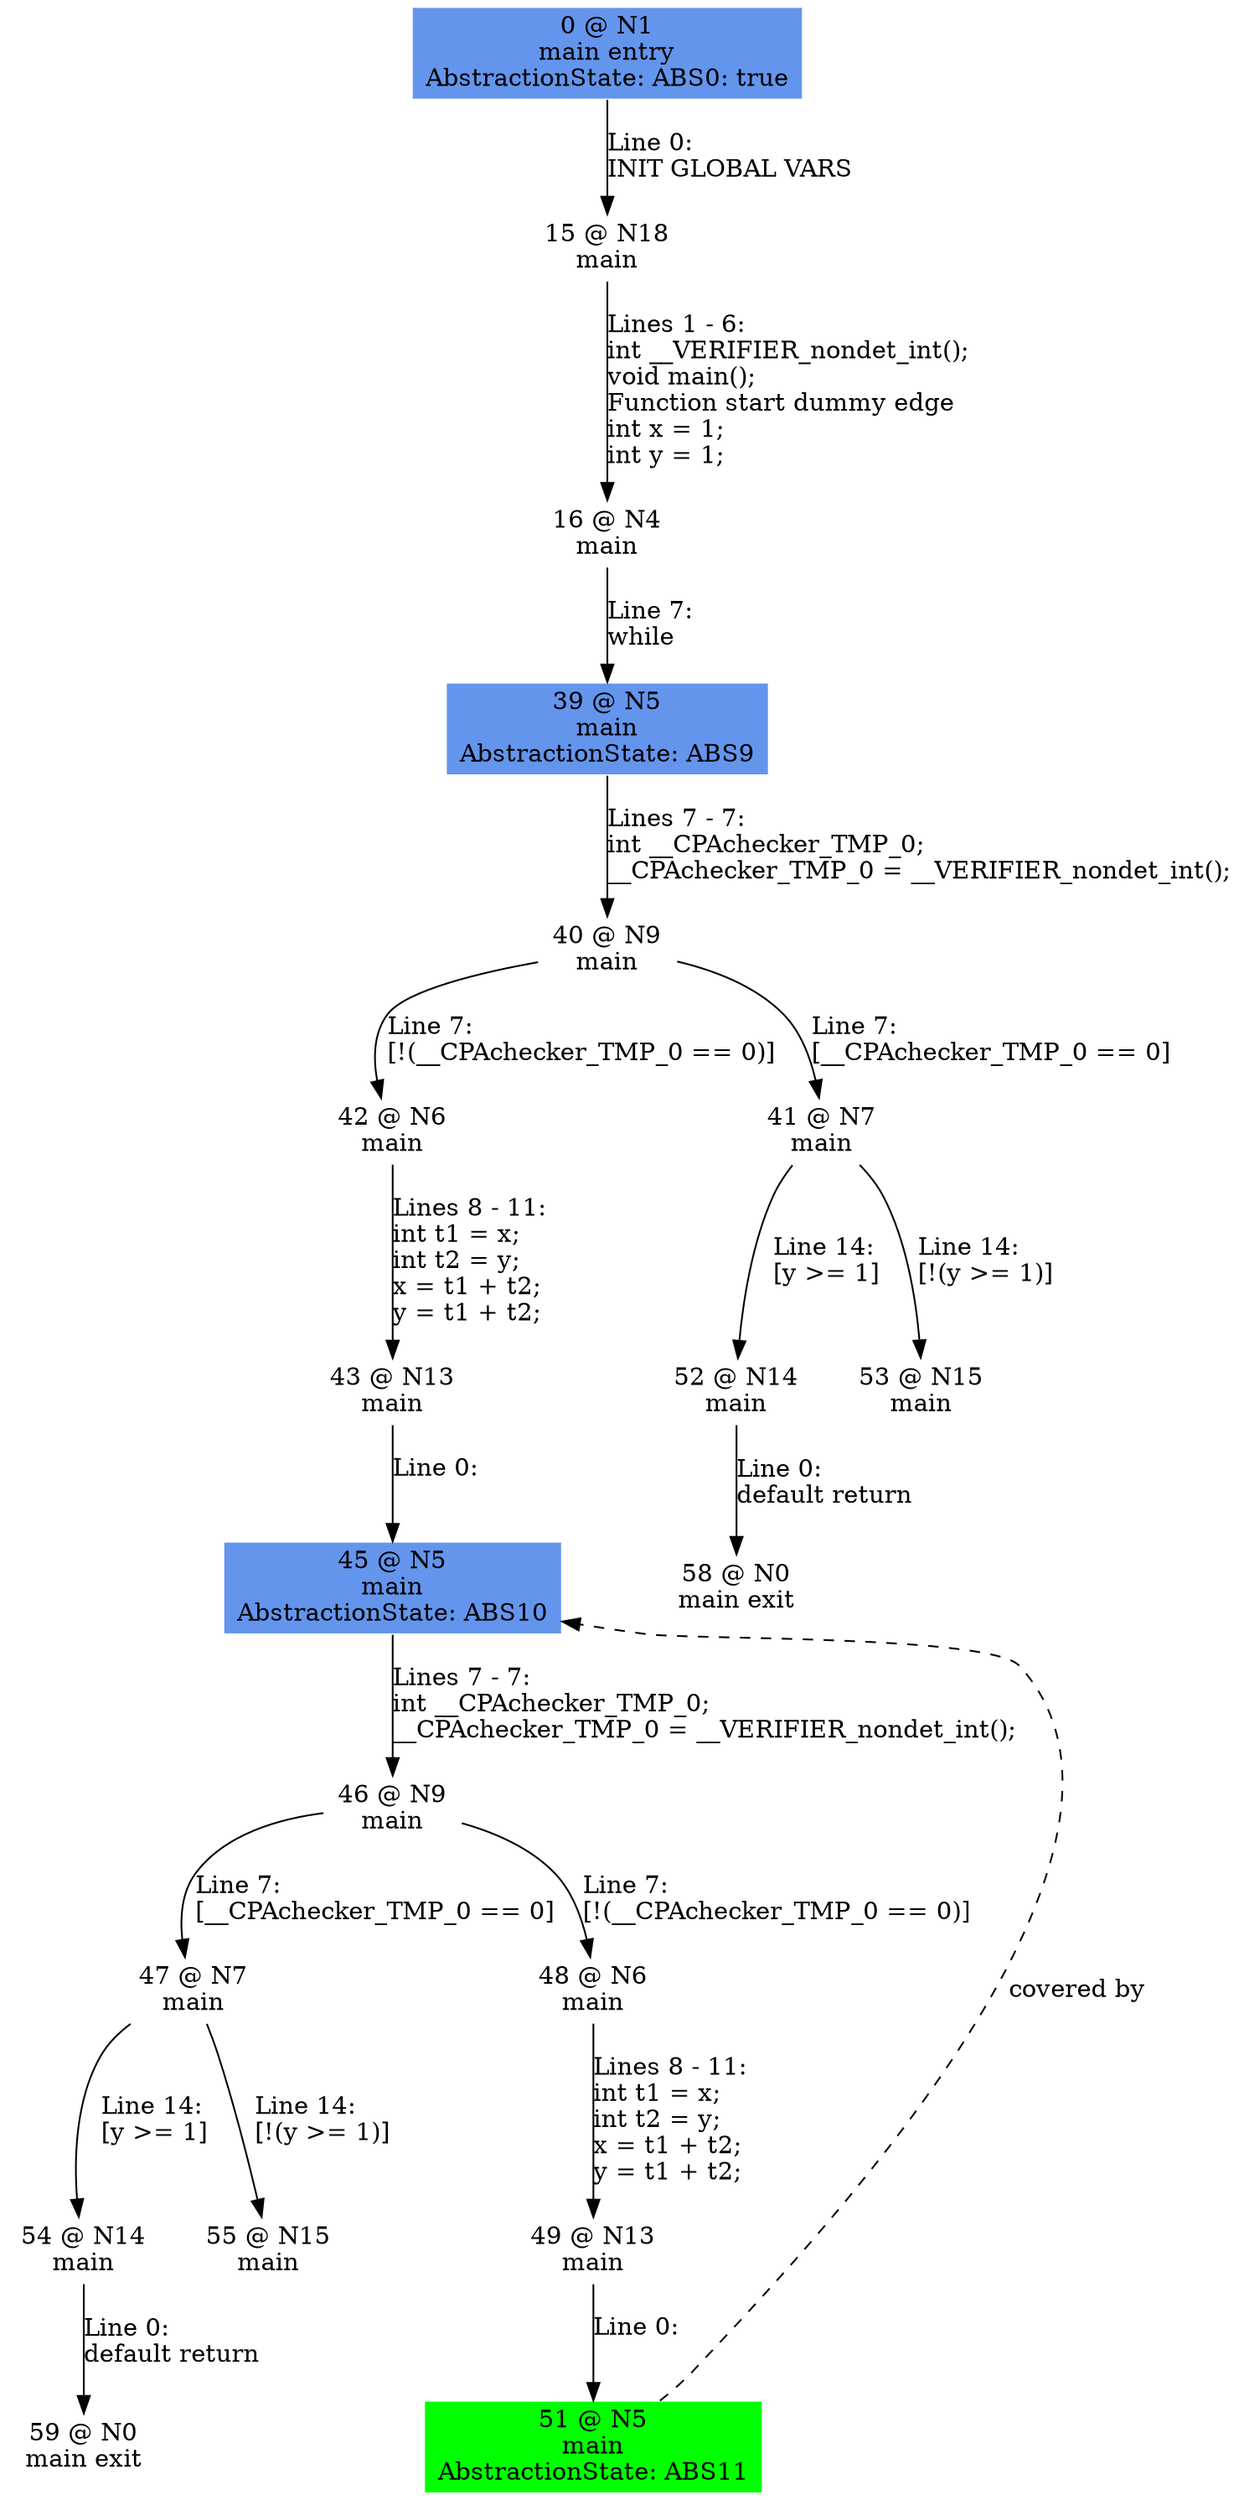 digraph ARG {
node [style="filled" shape="box" color="white"]
0 [fillcolor="cornflowerblue" label="0 @ N1\nmain entry\nAbstractionState: ABS0: true\n" id="0"]
15 [label="15 @ N18\nmain\n" id="15"]
16 [label="16 @ N4\nmain\n" id="16"]
39 [fillcolor="cornflowerblue" label="39 @ N5\nmain\nAbstractionState: ABS9\n" id="39"]
40 [label="40 @ N9\nmain\n" id="40"]
42 [label="42 @ N6\nmain\n" id="42"]
43 [label="43 @ N13\nmain\n" id="43"]
45 [fillcolor="cornflowerblue" label="45 @ N5\nmain\nAbstractionState: ABS10\n" id="45"]
46 [label="46 @ N9\nmain\n" id="46"]
48 [label="48 @ N6\nmain\n" id="48"]
49 [label="49 @ N13\nmain\n" id="49"]
51 [fillcolor="green" label="51 @ N5\nmain\nAbstractionState: ABS11\n" id="51"]
47 [label="47 @ N7\nmain\n" id="47"]
55 [label="55 @ N15\nmain\n" id="55"]
54 [label="54 @ N14\nmain\n" id="54"]
59 [label="59 @ N0\nmain exit\n" id="59"]
41 [label="41 @ N7\nmain\n" id="41"]
53 [label="53 @ N15\nmain\n" id="53"]
52 [label="52 @ N14\nmain\n" id="52"]
58 [label="58 @ N0\nmain exit\n" id="58"]
0 -> 15 [label="Line 0: \lINIT GLOBAL VARS\l" id="0 -> 15"]
15 -> 16 [label="Lines 1 - 6: \lint __VERIFIER_nondet_int();\lvoid main();\lFunction start dummy edge\lint x = 1;\lint y = 1;\l" id="15 -> 16"]
16 -> 39 [label="Line 7: \lwhile\l" id="16 -> 39"]
39 -> 40 [label="Lines 7 - 7: \lint __CPAchecker_TMP_0;\l__CPAchecker_TMP_0 = __VERIFIER_nondet_int();\l" id="39 -> 40"]
40 -> 41 [label="Line 7: \l[__CPAchecker_TMP_0 == 0]\l" id="40 -> 41"]
40 -> 42 [label="Line 7: \l[!(__CPAchecker_TMP_0 == 0)]\l" id="40 -> 42"]
42 -> 43 [label="Lines 8 - 11: \lint t1 = x;\lint t2 = y;\lx = t1 + t2;\ly = t1 + t2;\l" id="42 -> 43"]
43 -> 45 [label="Line 0: \l\l" id="43 -> 45"]
51 -> 45 [style="dashed" weight="0" label="covered by"]
45 -> 46 [label="Lines 7 - 7: \lint __CPAchecker_TMP_0;\l__CPAchecker_TMP_0 = __VERIFIER_nondet_int();\l" id="45 -> 46"]
46 -> 47 [label="Line 7: \l[__CPAchecker_TMP_0 == 0]\l" id="46 -> 47"]
46 -> 48 [label="Line 7: \l[!(__CPAchecker_TMP_0 == 0)]\l" id="46 -> 48"]
48 -> 49 [label="Lines 8 - 11: \lint t1 = x;\lint t2 = y;\lx = t1 + t2;\ly = t1 + t2;\l" id="48 -> 49"]
49 -> 51 [label="Line 0: \l\l" id="49 -> 51"]
47 -> 54 [label="Line 14: \l[y >= 1]\l" id="47 -> 54"]
47 -> 55 [label="Line 14: \l[!(y >= 1)]\l" id="47 -> 55"]
54 -> 59 [label="Line 0: \ldefault return\l" id="54 -> 59"]
41 -> 52 [label="Line 14: \l[y >= 1]\l" id="41 -> 52"]
41 -> 53 [label="Line 14: \l[!(y >= 1)]\l" id="41 -> 53"]
52 -> 58 [label="Line 0: \ldefault return\l" id="52 -> 58"]
}
